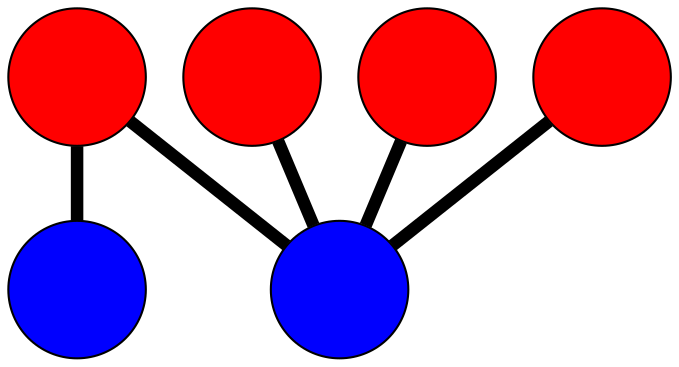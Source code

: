 graph G {
	graph [bb="-120.3,-165.26,107.36,134.82",
		overlap=false,
		sep=0.0,
		splines=true
	];
	node [color=black,
		fixedsize=true,
		fontname="Latin Modern Math",
		fontsize=42,
		height=.92,
		label="\N",
		penwidth=1,
		shape=circle,
		width=.92
	];
	edge [color=black,
		penwidth=6,
		style=bold
	];
	0	 [fillcolor=red,
		height=0.91667,
		label="",
		pos="8.7975,-58.255",
		style=filled,
		width=0.91667];
	4	 [fillcolor=blue,
		height=0.91667,
		label="",
		pos="26.564,-132.26",
		style=filled,
		width=0.91667];
	0 -- 4	 [pos="16.539,-90.501 17.287,-93.617 18.046,-96.779 18.794,-99.896"];
	5	 [fillcolor=blue,
		height=0.91667,
		label="",
		pos="-4.4528,21.874",
		style=filled,
		width=0.91667];
	0 -- 5	 [pos="3.4081,-25.664 2.5913,-20.724 1.7485,-15.628 0.93182,-10.689"];
	1	 [fillcolor=red,
		height=0.91667,
		label="",
		pos="-87.301,19.446",
		style=filled,
		width=0.91667];
	1 -- 5	 [pos="-54.081,20.42 -48.679,20.578 -43.083,20.742 -37.68,20.9"];
	2	 [fillcolor=red,
		height=0.91667,
		label="",
		pos="74.364,47.373",
		style=filled,
		width=0.91667];
	2 -- 5	 [pos="42.76,37.149 37.621,35.486 32.297,33.763 27.158,32.101"];
	3	 [fillcolor=red,
		height=0.91667,
		label="",
		pos="-17.972,101.82",
		style=filled,
		width=0.91667];
	3 -- 5	 [pos="-12.395,68.844 -11.595,64.112 -10.772,59.246 -9.9732,54.521"];
}

